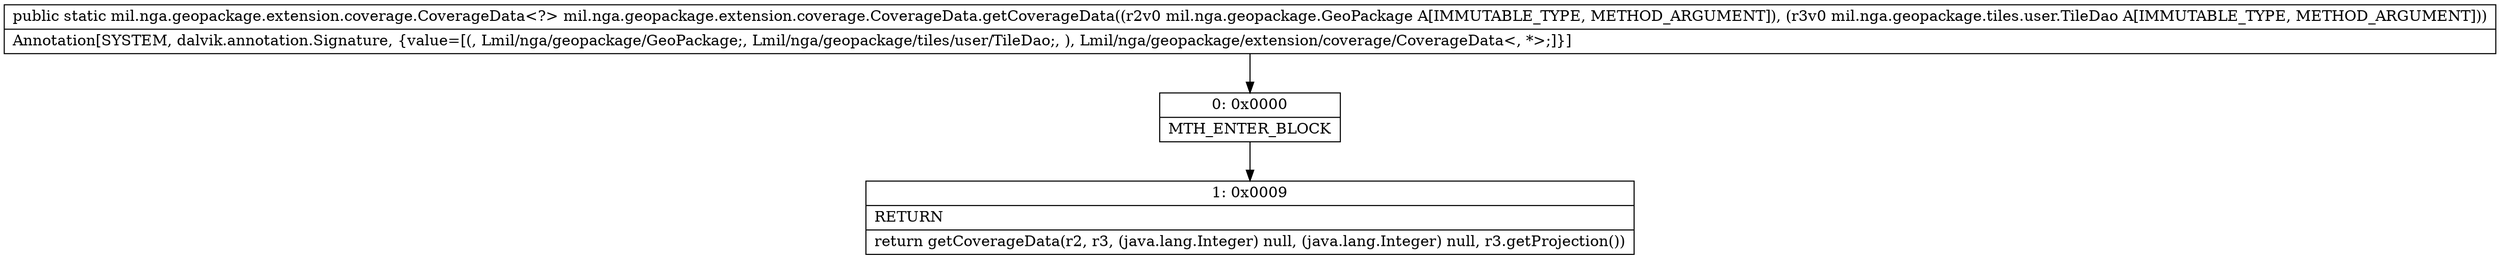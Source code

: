 digraph "CFG formil.nga.geopackage.extension.coverage.CoverageData.getCoverageData(Lmil\/nga\/geopackage\/GeoPackage;Lmil\/nga\/geopackage\/tiles\/user\/TileDao;)Lmil\/nga\/geopackage\/extension\/coverage\/CoverageData;" {
Node_0 [shape=record,label="{0\:\ 0x0000|MTH_ENTER_BLOCK\l}"];
Node_1 [shape=record,label="{1\:\ 0x0009|RETURN\l|return getCoverageData(r2, r3, (java.lang.Integer) null, (java.lang.Integer) null, r3.getProjection())\l}"];
MethodNode[shape=record,label="{public static mil.nga.geopackage.extension.coverage.CoverageData\<?\> mil.nga.geopackage.extension.coverage.CoverageData.getCoverageData((r2v0 mil.nga.geopackage.GeoPackage A[IMMUTABLE_TYPE, METHOD_ARGUMENT]), (r3v0 mil.nga.geopackage.tiles.user.TileDao A[IMMUTABLE_TYPE, METHOD_ARGUMENT]))  | Annotation[SYSTEM, dalvik.annotation.Signature, \{value=[(, Lmil\/nga\/geopackage\/GeoPackage;, Lmil\/nga\/geopackage\/tiles\/user\/TileDao;, ), Lmil\/nga\/geopackage\/extension\/coverage\/CoverageData\<, *\>;]\}]\l}"];
MethodNode -> Node_0;
Node_0 -> Node_1;
}

